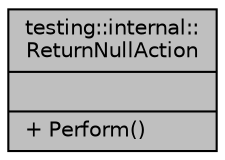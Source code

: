 digraph "testing::internal::ReturnNullAction"
{
 // LATEX_PDF_SIZE
  bgcolor="transparent";
  edge [fontname="Helvetica",fontsize="10",labelfontname="Helvetica",labelfontsize="10"];
  node [fontname="Helvetica",fontsize="10",shape=record];
  Node1 [label="{testing::internal::\lReturnNullAction\n||+ Perform()\l}",height=0.2,width=0.4,color="black", fillcolor="grey75", style="filled", fontcolor="black",tooltip=" "];
}
